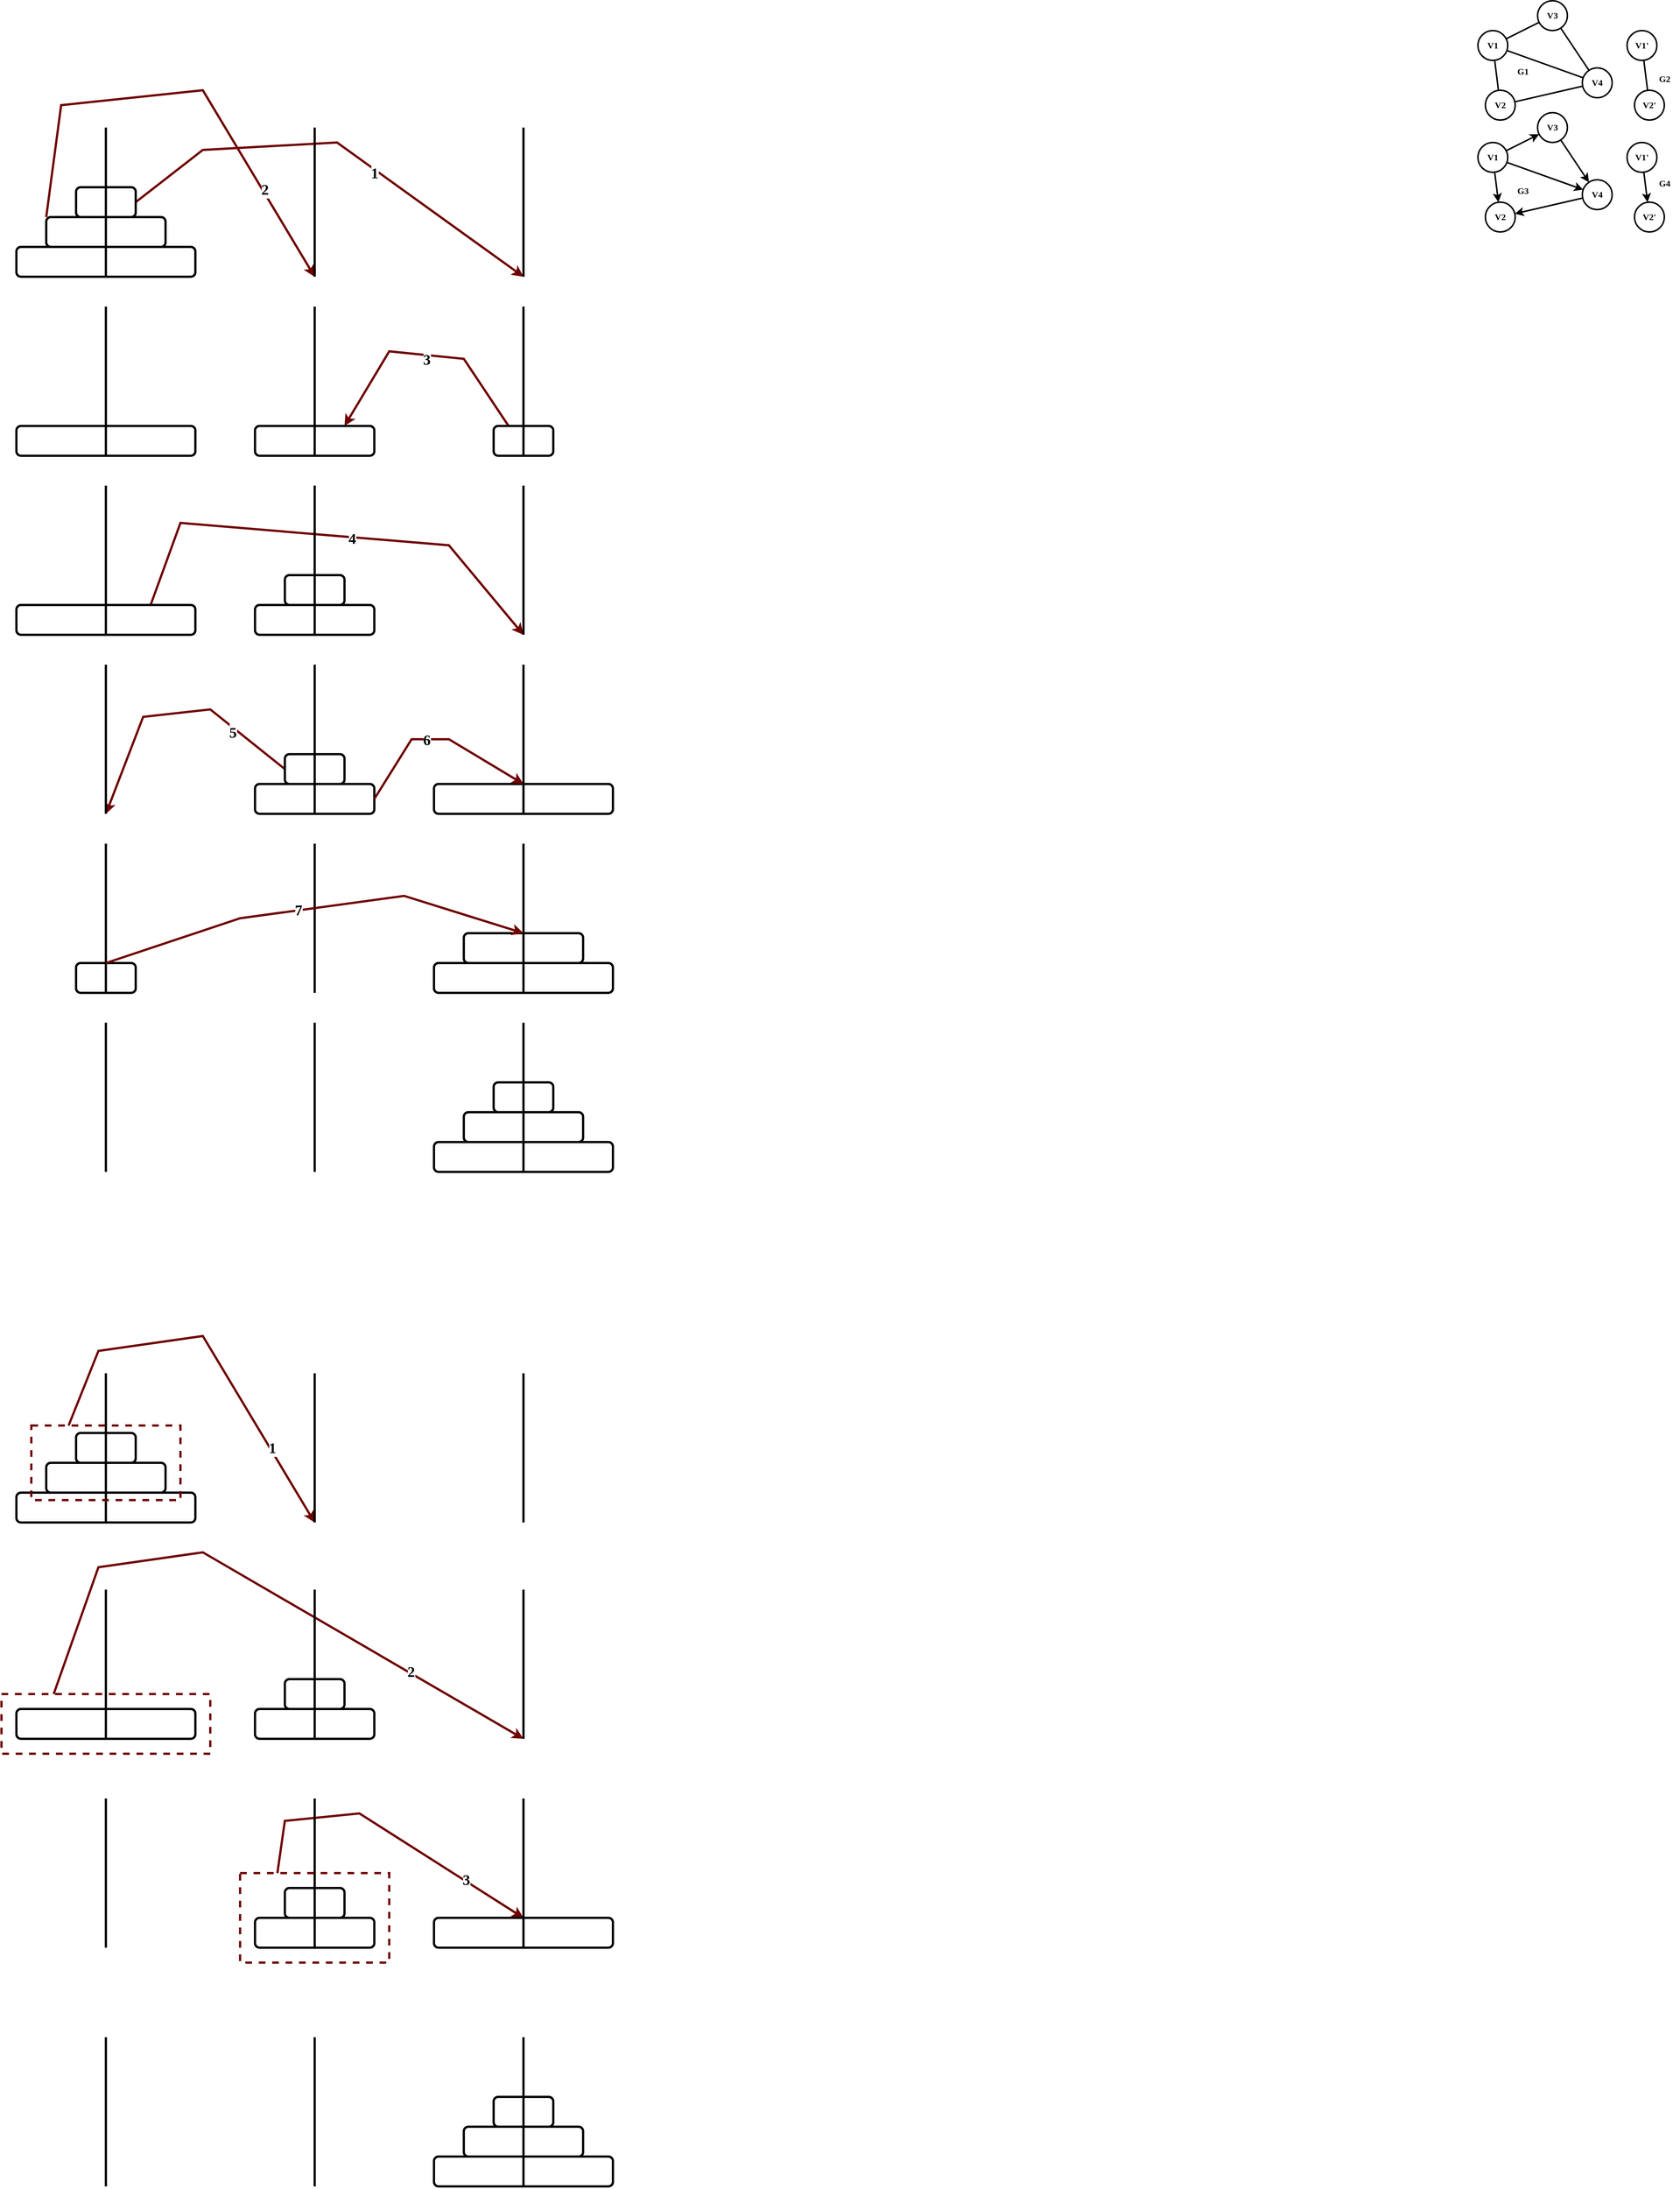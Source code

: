 <mxfile version="22.1.2" type="device">
  <diagram name="第 1 页" id="4qLuklAeGFxvdv6u6yow">
    <mxGraphModel dx="458" dy="319" grid="1" gridSize="10" guides="1" tooltips="1" connect="1" arrows="1" fold="1" page="1" pageScale="1" pageWidth="10000" pageHeight="10000" math="0" shadow="0">
      <root>
        <mxCell id="0" />
        <mxCell id="1" parent="0" />
        <mxCell id="IptE70Cl41YrFZPhkl_w-20" style="rounded=0;orthogonalLoop=1;jettySize=auto;html=1;exitX=1;exitY=0.5;exitDx=0;exitDy=0;strokeWidth=3;fillColor=#a20025;strokeColor=#6F0000;fontStyle=1;fontFamily=Comic Sans MS;" parent="1" source="IptE70Cl41YrFZPhkl_w-2" edge="1">
          <mxGeometry relative="1" as="geometry">
            <mxPoint x="880" y="1440" as="targetPoint" />
            <Array as="points">
              <mxPoint x="450" y="1270" />
              <mxPoint x="630" y="1260" />
            </Array>
          </mxGeometry>
        </mxCell>
        <mxCell id="IptE70Cl41YrFZPhkl_w-22" value="1" style="edgeLabel;html=1;align=center;verticalAlign=middle;resizable=0;points=[];fontStyle=1;fontFamily=Comic Sans MS;fontSize=20;" parent="IptE70Cl41YrFZPhkl_w-20" vertex="1" connectable="0">
          <mxGeometry x="-0.07" y="1" relative="1" as="geometry">
            <mxPoint x="64" y="40" as="offset" />
          </mxGeometry>
        </mxCell>
        <mxCell id="IptE70Cl41YrFZPhkl_w-2" value="" style="rounded=1;whiteSpace=wrap;html=1;strokeWidth=3;fontStyle=1;fontFamily=Comic Sans MS;" parent="1" vertex="1">
          <mxGeometry x="280" y="1320" width="80" height="40" as="geometry" />
        </mxCell>
        <mxCell id="IptE70Cl41YrFZPhkl_w-21" style="rounded=0;orthogonalLoop=1;jettySize=auto;html=1;exitX=0;exitY=0;exitDx=0;exitDy=0;strokeWidth=3;fillColor=#a20025;strokeColor=#6F0000;fontStyle=1;fontFamily=Comic Sans MS;" parent="1" source="IptE70Cl41YrFZPhkl_w-3" edge="1">
          <mxGeometry relative="1" as="geometry">
            <mxPoint x="600" y="1440" as="targetPoint" />
            <Array as="points">
              <mxPoint x="260" y="1210" />
              <mxPoint x="450" y="1190" />
            </Array>
          </mxGeometry>
        </mxCell>
        <mxCell id="IptE70Cl41YrFZPhkl_w-23" value="2" style="edgeLabel;html=1;align=center;verticalAlign=middle;resizable=0;points=[];fontStyle=1;fontFamily=Comic Sans MS;fontSize=20;" parent="IptE70Cl41YrFZPhkl_w-21" vertex="1" connectable="0">
          <mxGeometry x="0.569" y="3" relative="1" as="geometry">
            <mxPoint as="offset" />
          </mxGeometry>
        </mxCell>
        <mxCell id="IptE70Cl41YrFZPhkl_w-3" value="" style="rounded=1;whiteSpace=wrap;html=1;strokeWidth=3;fontStyle=1;fontFamily=Comic Sans MS;" parent="1" vertex="1">
          <mxGeometry x="240" y="1360" width="160" height="40" as="geometry" />
        </mxCell>
        <mxCell id="IptE70Cl41YrFZPhkl_w-4" value="" style="rounded=1;whiteSpace=wrap;html=1;strokeWidth=3;fontStyle=1;fontFamily=Comic Sans MS;" parent="1" vertex="1">
          <mxGeometry x="200" y="1400" width="240" height="40" as="geometry" />
        </mxCell>
        <mxCell id="IptE70Cl41YrFZPhkl_w-5" value="" style="endArrow=none;html=1;rounded=0;strokeWidth=3;fontStyle=1;fontFamily=Comic Sans MS;" parent="1" edge="1">
          <mxGeometry width="50" height="50" relative="1" as="geometry">
            <mxPoint x="320" y="1440" as="sourcePoint" />
            <mxPoint x="320" y="1240" as="targetPoint" />
          </mxGeometry>
        </mxCell>
        <mxCell id="IptE70Cl41YrFZPhkl_w-9" value="" style="endArrow=none;html=1;rounded=0;strokeWidth=3;fontStyle=1;fontFamily=Comic Sans MS;" parent="1" edge="1">
          <mxGeometry width="50" height="50" relative="1" as="geometry">
            <mxPoint x="600" y="1440" as="sourcePoint" />
            <mxPoint x="600" y="1240" as="targetPoint" />
          </mxGeometry>
        </mxCell>
        <mxCell id="IptE70Cl41YrFZPhkl_w-13" value="" style="endArrow=none;html=1;rounded=0;strokeWidth=3;fontStyle=1;fontFamily=Comic Sans MS;" parent="1" edge="1">
          <mxGeometry width="50" height="50" relative="1" as="geometry">
            <mxPoint x="880" y="1440" as="sourcePoint" />
            <mxPoint x="880" y="1240" as="targetPoint" />
          </mxGeometry>
        </mxCell>
        <mxCell id="IptE70Cl41YrFZPhkl_w-24" style="rounded=0;orthogonalLoop=1;jettySize=auto;html=1;strokeWidth=3;fillColor=#a20025;strokeColor=#6F0000;exitX=0.25;exitY=0;exitDx=0;exitDy=0;entryX=0.75;entryY=0;entryDx=0;entryDy=0;fontStyle=1;fontFamily=Comic Sans MS;" parent="1" source="IptE70Cl41YrFZPhkl_w-14" target="IptE70Cl41YrFZPhkl_w-15" edge="1">
          <mxGeometry relative="1" as="geometry">
            <mxPoint x="710" y="1720" as="targetPoint" />
            <mxPoint x="760" y="1640" as="sourcePoint" />
            <Array as="points">
              <mxPoint x="800" y="1550" />
              <mxPoint x="700" y="1540" />
            </Array>
          </mxGeometry>
        </mxCell>
        <mxCell id="IptE70Cl41YrFZPhkl_w-25" value="3" style="edgeLabel;html=1;align=center;verticalAlign=middle;resizable=0;points=[];fontFamily=Comic Sans MS;fontStyle=1;fontSize=20;" parent="IptE70Cl41YrFZPhkl_w-24" vertex="1" connectable="0">
          <mxGeometry x="-0.027" y="5" relative="1" as="geometry">
            <mxPoint as="offset" />
          </mxGeometry>
        </mxCell>
        <mxCell id="IptE70Cl41YrFZPhkl_w-14" value="" style="rounded=1;whiteSpace=wrap;html=1;strokeWidth=3;fontStyle=1;fontFamily=Comic Sans MS;" parent="1" vertex="1">
          <mxGeometry x="840" y="1640" width="80" height="40" as="geometry" />
        </mxCell>
        <mxCell id="IptE70Cl41YrFZPhkl_w-15" value="" style="rounded=1;whiteSpace=wrap;html=1;strokeWidth=3;fontStyle=1;fontFamily=Comic Sans MS;" parent="1" vertex="1">
          <mxGeometry x="520" y="1640" width="160" height="40" as="geometry" />
        </mxCell>
        <mxCell id="IptE70Cl41YrFZPhkl_w-16" value="" style="rounded=1;whiteSpace=wrap;html=1;strokeWidth=3;fontStyle=1;fontFamily=Comic Sans MS;" parent="1" vertex="1">
          <mxGeometry x="200" y="1640" width="240" height="40" as="geometry" />
        </mxCell>
        <mxCell id="IptE70Cl41YrFZPhkl_w-17" value="" style="endArrow=none;html=1;rounded=0;strokeWidth=3;fontStyle=1;fontFamily=Comic Sans MS;" parent="1" edge="1">
          <mxGeometry width="50" height="50" relative="1" as="geometry">
            <mxPoint x="320" y="1680" as="sourcePoint" />
            <mxPoint x="320" y="1480" as="targetPoint" />
          </mxGeometry>
        </mxCell>
        <mxCell id="IptE70Cl41YrFZPhkl_w-18" value="" style="endArrow=none;html=1;rounded=0;strokeWidth=3;fontStyle=1;fontFamily=Comic Sans MS;" parent="1" edge="1">
          <mxGeometry width="50" height="50" relative="1" as="geometry">
            <mxPoint x="600" y="1680" as="sourcePoint" />
            <mxPoint x="600" y="1480" as="targetPoint" />
          </mxGeometry>
        </mxCell>
        <mxCell id="IptE70Cl41YrFZPhkl_w-19" value="" style="endArrow=none;html=1;rounded=0;strokeWidth=3;fontStyle=1;fontFamily=Comic Sans MS;" parent="1" edge="1">
          <mxGeometry width="50" height="50" relative="1" as="geometry">
            <mxPoint x="880" y="1680" as="sourcePoint" />
            <mxPoint x="880" y="1480" as="targetPoint" />
          </mxGeometry>
        </mxCell>
        <mxCell id="IptE70Cl41YrFZPhkl_w-32" style="rounded=0;orthogonalLoop=1;jettySize=auto;html=1;strokeWidth=3;fillColor=#a20025;strokeColor=#6F0000;exitX=0.75;exitY=0;exitDx=0;exitDy=0;fontStyle=1;fontFamily=Comic Sans MS;" parent="1" source="IptE70Cl41YrFZPhkl_w-36" edge="1">
          <mxGeometry relative="1" as="geometry">
            <mxPoint x="880" y="1920" as="targetPoint" />
            <Array as="points">
              <mxPoint x="420" y="1770" />
              <mxPoint x="780" y="1800" />
            </Array>
            <mxPoint x="680" y="1910" as="sourcePoint" />
          </mxGeometry>
        </mxCell>
        <mxCell id="IptE70Cl41YrFZPhkl_w-33" value="4" style="edgeLabel;html=1;align=center;verticalAlign=middle;resizable=0;points=[];fontFamily=Comic Sans MS;fontStyle=1;fontSize=20;" parent="IptE70Cl41YrFZPhkl_w-32" vertex="1" connectable="0">
          <mxGeometry x="-0.027" y="5" relative="1" as="geometry">
            <mxPoint x="39" y="9" as="offset" />
          </mxGeometry>
        </mxCell>
        <mxCell id="IptE70Cl41YrFZPhkl_w-34" value="" style="rounded=1;whiteSpace=wrap;html=1;strokeWidth=3;fontStyle=1;fontFamily=Comic Sans MS;" parent="1" vertex="1">
          <mxGeometry x="560" y="1840" width="80" height="40" as="geometry" />
        </mxCell>
        <mxCell id="IptE70Cl41YrFZPhkl_w-35" value="" style="rounded=1;whiteSpace=wrap;html=1;strokeWidth=3;fontStyle=1;fontFamily=Comic Sans MS;" parent="1" vertex="1">
          <mxGeometry x="520" y="1880" width="160" height="40" as="geometry" />
        </mxCell>
        <mxCell id="IptE70Cl41YrFZPhkl_w-36" value="" style="rounded=1;whiteSpace=wrap;html=1;strokeWidth=3;fontStyle=1;fontFamily=Comic Sans MS;" parent="1" vertex="1">
          <mxGeometry x="200" y="1880" width="240" height="40" as="geometry" />
        </mxCell>
        <mxCell id="IptE70Cl41YrFZPhkl_w-37" value="" style="endArrow=none;html=1;rounded=0;strokeWidth=3;fontStyle=1;fontFamily=Comic Sans MS;" parent="1" edge="1">
          <mxGeometry width="50" height="50" relative="1" as="geometry">
            <mxPoint x="320" y="1920" as="sourcePoint" />
            <mxPoint x="320" y="1720" as="targetPoint" />
          </mxGeometry>
        </mxCell>
        <mxCell id="IptE70Cl41YrFZPhkl_w-38" value="" style="endArrow=none;html=1;rounded=0;strokeWidth=3;fontStyle=1;fontFamily=Comic Sans MS;" parent="1" edge="1">
          <mxGeometry width="50" height="50" relative="1" as="geometry">
            <mxPoint x="600" y="1920" as="sourcePoint" />
            <mxPoint x="600" y="1720" as="targetPoint" />
          </mxGeometry>
        </mxCell>
        <mxCell id="IptE70Cl41YrFZPhkl_w-39" value="" style="endArrow=none;html=1;rounded=0;strokeWidth=3;fontStyle=1;fontFamily=Comic Sans MS;" parent="1" edge="1">
          <mxGeometry width="50" height="50" relative="1" as="geometry">
            <mxPoint x="880" y="1920" as="sourcePoint" />
            <mxPoint x="880" y="1720" as="targetPoint" />
          </mxGeometry>
        </mxCell>
        <mxCell id="IptE70Cl41YrFZPhkl_w-40" style="rounded=0;orthogonalLoop=1;jettySize=auto;html=1;strokeWidth=3;fillColor=#a20025;strokeColor=#6F0000;exitX=0;exitY=0.5;exitDx=0;exitDy=0;fontStyle=1;fontFamily=Comic Sans MS;" parent="1" source="IptE70Cl41YrFZPhkl_w-42" edge="1">
          <mxGeometry relative="1" as="geometry">
            <mxPoint x="320" y="2160" as="targetPoint" />
            <Array as="points">
              <mxPoint x="460" y="2020" />
              <mxPoint x="370" y="2030" />
            </Array>
            <mxPoint x="370" y="2070" as="sourcePoint" />
          </mxGeometry>
        </mxCell>
        <mxCell id="IptE70Cl41YrFZPhkl_w-41" value="5" style="edgeLabel;html=1;align=center;verticalAlign=middle;resizable=0;points=[];fontFamily=Comic Sans MS;fontStyle=1;fontSize=20;" parent="IptE70Cl41YrFZPhkl_w-40" vertex="1" connectable="0">
          <mxGeometry x="-0.027" y="5" relative="1" as="geometry">
            <mxPoint x="75" y="20" as="offset" />
          </mxGeometry>
        </mxCell>
        <mxCell id="IptE70Cl41YrFZPhkl_w-42" value="" style="rounded=1;whiteSpace=wrap;html=1;strokeWidth=3;fontStyle=1;fontFamily=Comic Sans MS;" parent="1" vertex="1">
          <mxGeometry x="560" y="2080" width="80" height="40" as="geometry" />
        </mxCell>
        <mxCell id="IptE70Cl41YrFZPhkl_w-43" value="" style="rounded=1;whiteSpace=wrap;html=1;strokeWidth=3;fontStyle=1;fontFamily=Comic Sans MS;" parent="1" vertex="1">
          <mxGeometry x="520" y="2120" width="160" height="40" as="geometry" />
        </mxCell>
        <mxCell id="IptE70Cl41YrFZPhkl_w-44" value="" style="rounded=1;whiteSpace=wrap;html=1;strokeWidth=3;fontStyle=1;fontFamily=Comic Sans MS;" parent="1" vertex="1">
          <mxGeometry x="760" y="2120" width="240" height="40" as="geometry" />
        </mxCell>
        <mxCell id="IptE70Cl41YrFZPhkl_w-45" value="" style="endArrow=none;html=1;rounded=0;strokeWidth=3;fontStyle=1;fontFamily=Comic Sans MS;" parent="1" edge="1">
          <mxGeometry width="50" height="50" relative="1" as="geometry">
            <mxPoint x="320" y="2160" as="sourcePoint" />
            <mxPoint x="320" y="1960" as="targetPoint" />
          </mxGeometry>
        </mxCell>
        <mxCell id="IptE70Cl41YrFZPhkl_w-46" value="" style="endArrow=none;html=1;rounded=0;strokeWidth=3;fontStyle=1;fontFamily=Comic Sans MS;" parent="1" edge="1">
          <mxGeometry width="50" height="50" relative="1" as="geometry">
            <mxPoint x="600" y="2160" as="sourcePoint" />
            <mxPoint x="600" y="1960" as="targetPoint" />
          </mxGeometry>
        </mxCell>
        <mxCell id="IptE70Cl41YrFZPhkl_w-47" value="" style="endArrow=none;html=1;rounded=0;strokeWidth=3;fontStyle=1;fontFamily=Comic Sans MS;" parent="1" edge="1">
          <mxGeometry width="50" height="50" relative="1" as="geometry">
            <mxPoint x="880" y="2160" as="sourcePoint" />
            <mxPoint x="880" y="1960" as="targetPoint" />
          </mxGeometry>
        </mxCell>
        <mxCell id="IptE70Cl41YrFZPhkl_w-49" style="rounded=0;orthogonalLoop=1;jettySize=auto;html=1;strokeWidth=3;fillColor=#a20025;strokeColor=#6F0000;exitX=1;exitY=0.5;exitDx=0;exitDy=0;fontStyle=1;fontFamily=Comic Sans MS;" parent="1" source="IptE70Cl41YrFZPhkl_w-43" edge="1">
          <mxGeometry relative="1" as="geometry">
            <mxPoint x="880" y="2120" as="targetPoint" />
            <Array as="points">
              <mxPoint x="730" y="2060" />
              <mxPoint x="780" y="2060" />
            </Array>
            <mxPoint x="570" y="2110" as="sourcePoint" />
          </mxGeometry>
        </mxCell>
        <mxCell id="IptE70Cl41YrFZPhkl_w-50" value="6" style="edgeLabel;html=1;align=center;verticalAlign=middle;resizable=0;points=[];fontFamily=Comic Sans MS;fontStyle=1;fontSize=20;" parent="IptE70Cl41YrFZPhkl_w-49" vertex="1" connectable="0">
          <mxGeometry x="-0.027" y="5" relative="1" as="geometry">
            <mxPoint x="-13" y="5" as="offset" />
          </mxGeometry>
        </mxCell>
        <mxCell id="IptE70Cl41YrFZPhkl_w-53" value="" style="rounded=1;whiteSpace=wrap;html=1;strokeWidth=3;fontStyle=1;fontFamily=Comic Sans MS;" parent="1" vertex="1">
          <mxGeometry x="280" y="2360" width="80" height="40" as="geometry" />
        </mxCell>
        <mxCell id="IptE70Cl41YrFZPhkl_w-54" value="" style="rounded=1;whiteSpace=wrap;html=1;strokeWidth=3;fontStyle=1;fontFamily=Comic Sans MS;" parent="1" vertex="1">
          <mxGeometry x="800" y="2320" width="160" height="40" as="geometry" />
        </mxCell>
        <mxCell id="IptE70Cl41YrFZPhkl_w-55" value="" style="rounded=1;whiteSpace=wrap;html=1;strokeWidth=3;fontStyle=1;fontFamily=Comic Sans MS;" parent="1" vertex="1">
          <mxGeometry x="760" y="2360" width="240" height="40" as="geometry" />
        </mxCell>
        <mxCell id="IptE70Cl41YrFZPhkl_w-56" value="" style="endArrow=none;html=1;rounded=0;strokeWidth=3;fontStyle=1;fontFamily=Comic Sans MS;" parent="1" edge="1">
          <mxGeometry width="50" height="50" relative="1" as="geometry">
            <mxPoint x="320" y="2400" as="sourcePoint" />
            <mxPoint x="320" y="2200" as="targetPoint" />
          </mxGeometry>
        </mxCell>
        <mxCell id="IptE70Cl41YrFZPhkl_w-57" value="" style="endArrow=none;html=1;rounded=0;strokeWidth=3;fontStyle=1;fontFamily=Comic Sans MS;" parent="1" edge="1">
          <mxGeometry width="50" height="50" relative="1" as="geometry">
            <mxPoint x="600" y="2400" as="sourcePoint" />
            <mxPoint x="600" y="2200" as="targetPoint" />
          </mxGeometry>
        </mxCell>
        <mxCell id="IptE70Cl41YrFZPhkl_w-58" value="" style="endArrow=none;html=1;rounded=0;strokeWidth=3;fontStyle=1;fontFamily=Comic Sans MS;" parent="1" edge="1">
          <mxGeometry width="50" height="50" relative="1" as="geometry">
            <mxPoint x="880" y="2400" as="sourcePoint" />
            <mxPoint x="880" y="2200" as="targetPoint" />
          </mxGeometry>
        </mxCell>
        <mxCell id="IptE70Cl41YrFZPhkl_w-59" style="rounded=0;orthogonalLoop=1;jettySize=auto;html=1;strokeWidth=3;fillColor=#a20025;strokeColor=#6F0000;entryX=0.5;entryY=0;entryDx=0;entryDy=0;fontStyle=1;fontFamily=Comic Sans MS;" parent="1" target="IptE70Cl41YrFZPhkl_w-54" edge="1">
          <mxGeometry relative="1" as="geometry">
            <mxPoint x="670" y="2370" as="targetPoint" />
            <Array as="points">
              <mxPoint x="500" y="2300" />
              <mxPoint x="720" y="2270" />
            </Array>
            <mxPoint x="320" y="2360" as="sourcePoint" />
          </mxGeometry>
        </mxCell>
        <mxCell id="IptE70Cl41YrFZPhkl_w-60" value="7" style="edgeLabel;html=1;align=center;verticalAlign=middle;resizable=0;points=[];fontFamily=Comic Sans MS;fontStyle=1;fontSize=20;" parent="IptE70Cl41YrFZPhkl_w-59" vertex="1" connectable="0">
          <mxGeometry x="-0.027" y="5" relative="1" as="geometry">
            <mxPoint x="-13" y="5" as="offset" />
          </mxGeometry>
        </mxCell>
        <mxCell id="IptE70Cl41YrFZPhkl_w-61" value="" style="rounded=1;whiteSpace=wrap;html=1;strokeWidth=3;fontStyle=1;fontFamily=Comic Sans MS;" parent="1" vertex="1">
          <mxGeometry x="840" y="2520" width="80" height="40" as="geometry" />
        </mxCell>
        <mxCell id="IptE70Cl41YrFZPhkl_w-62" value="" style="rounded=1;whiteSpace=wrap;html=1;strokeWidth=3;fontStyle=1;fontFamily=Comic Sans MS;" parent="1" vertex="1">
          <mxGeometry x="800" y="2560" width="160" height="40" as="geometry" />
        </mxCell>
        <mxCell id="IptE70Cl41YrFZPhkl_w-63" value="" style="rounded=1;whiteSpace=wrap;html=1;strokeWidth=3;fontStyle=1;fontFamily=Comic Sans MS;" parent="1" vertex="1">
          <mxGeometry x="760" y="2600" width="240" height="40" as="geometry" />
        </mxCell>
        <mxCell id="IptE70Cl41YrFZPhkl_w-64" value="" style="endArrow=none;html=1;rounded=0;strokeWidth=3;fontStyle=1;fontFamily=Comic Sans MS;" parent="1" edge="1">
          <mxGeometry width="50" height="50" relative="1" as="geometry">
            <mxPoint x="320" y="2640" as="sourcePoint" />
            <mxPoint x="320" y="2440" as="targetPoint" />
          </mxGeometry>
        </mxCell>
        <mxCell id="IptE70Cl41YrFZPhkl_w-65" value="" style="endArrow=none;html=1;rounded=0;strokeWidth=3;fontStyle=1;fontFamily=Comic Sans MS;" parent="1" edge="1">
          <mxGeometry width="50" height="50" relative="1" as="geometry">
            <mxPoint x="600" y="2640" as="sourcePoint" />
            <mxPoint x="600" y="2440" as="targetPoint" />
          </mxGeometry>
        </mxCell>
        <mxCell id="IptE70Cl41YrFZPhkl_w-66" value="" style="endArrow=none;html=1;rounded=0;strokeWidth=3;fontStyle=1;fontFamily=Comic Sans MS;" parent="1" edge="1">
          <mxGeometry width="50" height="50" relative="1" as="geometry">
            <mxPoint x="880" y="2640" as="sourcePoint" />
            <mxPoint x="880" y="2440" as="targetPoint" />
          </mxGeometry>
        </mxCell>
        <mxCell id="IptE70Cl41YrFZPhkl_w-71" value="" style="rounded=1;whiteSpace=wrap;html=1;strokeWidth=3;fontStyle=1;fontFamily=Comic Sans MS;" parent="1" vertex="1">
          <mxGeometry x="280" y="2990" width="80" height="40" as="geometry" />
        </mxCell>
        <mxCell id="IptE70Cl41YrFZPhkl_w-72" style="rounded=0;orthogonalLoop=1;jettySize=auto;html=1;exitX=0.25;exitY=0;exitDx=0;exitDy=0;strokeWidth=3;fillColor=#a20025;strokeColor=#6F0000;fontStyle=1;fontFamily=Comic Sans MS;" parent="1" source="IptE70Cl41YrFZPhkl_w-79" edge="1">
          <mxGeometry relative="1" as="geometry">
            <mxPoint x="600" y="3110" as="targetPoint" />
            <Array as="points">
              <mxPoint x="310" y="2880" />
              <mxPoint x="450" y="2860" />
            </Array>
          </mxGeometry>
        </mxCell>
        <mxCell id="IptE70Cl41YrFZPhkl_w-73" value="1" style="edgeLabel;html=1;align=center;verticalAlign=middle;resizable=0;points=[];fontStyle=1;fontFamily=Comic Sans MS;fontSize=20;" parent="IptE70Cl41YrFZPhkl_w-72" vertex="1" connectable="0">
          <mxGeometry x="0.569" y="3" relative="1" as="geometry">
            <mxPoint as="offset" />
          </mxGeometry>
        </mxCell>
        <mxCell id="IptE70Cl41YrFZPhkl_w-74" value="" style="rounded=1;whiteSpace=wrap;html=1;strokeWidth=3;fontStyle=1;fontFamily=Comic Sans MS;" parent="1" vertex="1">
          <mxGeometry x="240" y="3030" width="160" height="40" as="geometry" />
        </mxCell>
        <mxCell id="IptE70Cl41YrFZPhkl_w-75" value="" style="rounded=1;whiteSpace=wrap;html=1;strokeWidth=3;fontStyle=1;fontFamily=Comic Sans MS;" parent="1" vertex="1">
          <mxGeometry x="200" y="3070" width="240" height="40" as="geometry" />
        </mxCell>
        <mxCell id="IptE70Cl41YrFZPhkl_w-76" value="" style="endArrow=none;html=1;rounded=0;strokeWidth=3;fontStyle=1;fontFamily=Comic Sans MS;" parent="1" edge="1">
          <mxGeometry width="50" height="50" relative="1" as="geometry">
            <mxPoint x="320" y="3110" as="sourcePoint" />
            <mxPoint x="320" y="2910" as="targetPoint" />
          </mxGeometry>
        </mxCell>
        <mxCell id="IptE70Cl41YrFZPhkl_w-77" value="" style="endArrow=none;html=1;rounded=0;strokeWidth=3;fontStyle=1;fontFamily=Comic Sans MS;" parent="1" edge="1">
          <mxGeometry width="50" height="50" relative="1" as="geometry">
            <mxPoint x="600" y="3110" as="sourcePoint" />
            <mxPoint x="600" y="2910" as="targetPoint" />
          </mxGeometry>
        </mxCell>
        <mxCell id="IptE70Cl41YrFZPhkl_w-78" value="" style="endArrow=none;html=1;rounded=0;strokeWidth=3;fontStyle=1;fontFamily=Comic Sans MS;" parent="1" edge="1">
          <mxGeometry width="50" height="50" relative="1" as="geometry">
            <mxPoint x="880" y="3110" as="sourcePoint" />
            <mxPoint x="880" y="2910" as="targetPoint" />
          </mxGeometry>
        </mxCell>
        <mxCell id="IptE70Cl41YrFZPhkl_w-79" value="" style="whiteSpace=wrap;html=1;fillColor=none;strokeWidth=3;fontColor=#ffffff;strokeColor=#6F0000;dashed=1;fontStyle=1;fontFamily=Comic Sans MS;" parent="1" vertex="1">
          <mxGeometry x="220" y="2980" width="200" height="100" as="geometry" />
        </mxCell>
        <mxCell id="IptE70Cl41YrFZPhkl_w-80" value="" style="rounded=1;whiteSpace=wrap;html=1;strokeWidth=3;fontStyle=1;fontFamily=Comic Sans MS;" parent="1" vertex="1">
          <mxGeometry x="560" y="3320" width="80" height="40" as="geometry" />
        </mxCell>
        <mxCell id="IptE70Cl41YrFZPhkl_w-81" style="rounded=0;orthogonalLoop=1;jettySize=auto;html=1;exitX=0.25;exitY=0;exitDx=0;exitDy=0;strokeWidth=3;fillColor=#a20025;strokeColor=#6F0000;fontStyle=1;fontFamily=Comic Sans MS;" parent="1" source="IptE70Cl41YrFZPhkl_w-88" edge="1">
          <mxGeometry relative="1" as="geometry">
            <mxPoint x="880" y="3400" as="targetPoint" />
            <Array as="points">
              <mxPoint x="310" y="3170" />
              <mxPoint x="450" y="3150" />
            </Array>
          </mxGeometry>
        </mxCell>
        <mxCell id="IptE70Cl41YrFZPhkl_w-82" value="2" style="edgeLabel;html=1;align=center;verticalAlign=middle;resizable=0;points=[];fontStyle=1;fontFamily=Comic Sans MS;fontSize=20;" parent="IptE70Cl41YrFZPhkl_w-81" vertex="1" connectable="0">
          <mxGeometry x="0.569" y="3" relative="1" as="geometry">
            <mxPoint as="offset" />
          </mxGeometry>
        </mxCell>
        <mxCell id="IptE70Cl41YrFZPhkl_w-83" value="" style="rounded=1;whiteSpace=wrap;html=1;strokeWidth=3;fontStyle=1;fontFamily=Comic Sans MS;" parent="1" vertex="1">
          <mxGeometry x="520" y="3360" width="160" height="40" as="geometry" />
        </mxCell>
        <mxCell id="IptE70Cl41YrFZPhkl_w-84" value="" style="rounded=1;whiteSpace=wrap;html=1;strokeWidth=3;fontStyle=1;fontFamily=Comic Sans MS;" parent="1" vertex="1">
          <mxGeometry x="200" y="3360" width="240" height="40" as="geometry" />
        </mxCell>
        <mxCell id="IptE70Cl41YrFZPhkl_w-85" value="" style="endArrow=none;html=1;rounded=0;strokeWidth=3;fontStyle=1;fontFamily=Comic Sans MS;" parent="1" edge="1">
          <mxGeometry width="50" height="50" relative="1" as="geometry">
            <mxPoint x="320" y="3400" as="sourcePoint" />
            <mxPoint x="320" y="3200" as="targetPoint" />
          </mxGeometry>
        </mxCell>
        <mxCell id="IptE70Cl41YrFZPhkl_w-86" value="" style="endArrow=none;html=1;rounded=0;strokeWidth=3;fontStyle=1;fontFamily=Comic Sans MS;" parent="1" edge="1">
          <mxGeometry width="50" height="50" relative="1" as="geometry">
            <mxPoint x="600" y="3400" as="sourcePoint" />
            <mxPoint x="600" y="3200" as="targetPoint" />
          </mxGeometry>
        </mxCell>
        <mxCell id="IptE70Cl41YrFZPhkl_w-87" value="" style="endArrow=none;html=1;rounded=0;strokeWidth=3;fontStyle=1;fontFamily=Comic Sans MS;" parent="1" edge="1">
          <mxGeometry width="50" height="50" relative="1" as="geometry">
            <mxPoint x="880" y="3400" as="sourcePoint" />
            <mxPoint x="880" y="3200" as="targetPoint" />
          </mxGeometry>
        </mxCell>
        <mxCell id="IptE70Cl41YrFZPhkl_w-88" value="" style="whiteSpace=wrap;html=1;fillColor=none;strokeWidth=3;fontColor=#ffffff;strokeColor=#6F0000;dashed=1;fontStyle=1;fontFamily=Comic Sans MS;" parent="1" vertex="1">
          <mxGeometry x="180" y="3340" width="280" height="80" as="geometry" />
        </mxCell>
        <mxCell id="IptE70Cl41YrFZPhkl_w-98" value="" style="rounded=1;whiteSpace=wrap;html=1;strokeWidth=3;fontStyle=1;fontFamily=Comic Sans MS;" parent="1" vertex="1">
          <mxGeometry x="560" y="3600" width="80" height="40" as="geometry" />
        </mxCell>
        <mxCell id="IptE70Cl41YrFZPhkl_w-99" style="rounded=0;orthogonalLoop=1;jettySize=auto;html=1;exitX=0.25;exitY=0;exitDx=0;exitDy=0;strokeWidth=3;fillColor=#a20025;strokeColor=#6F0000;fontStyle=1;fontFamily=Comic Sans MS;" parent="1" source="IptE70Cl41YrFZPhkl_w-106" edge="1">
          <mxGeometry relative="1" as="geometry">
            <mxPoint x="880" y="3640" as="targetPoint" />
            <Array as="points">
              <mxPoint x="560" y="3510" />
              <mxPoint x="660" y="3500" />
            </Array>
          </mxGeometry>
        </mxCell>
        <mxCell id="IptE70Cl41YrFZPhkl_w-100" value="3" style="edgeLabel;html=1;align=center;verticalAlign=middle;resizable=0;points=[];fontStyle=1;fontFamily=Comic Sans MS;fontSize=20;" parent="IptE70Cl41YrFZPhkl_w-99" vertex="1" connectable="0">
          <mxGeometry x="0.569" y="3" relative="1" as="geometry">
            <mxPoint as="offset" />
          </mxGeometry>
        </mxCell>
        <mxCell id="IptE70Cl41YrFZPhkl_w-101" value="" style="rounded=1;whiteSpace=wrap;html=1;strokeWidth=3;fontStyle=1;fontFamily=Comic Sans MS;" parent="1" vertex="1">
          <mxGeometry x="520" y="3640" width="160" height="40" as="geometry" />
        </mxCell>
        <mxCell id="IptE70Cl41YrFZPhkl_w-102" value="" style="rounded=1;whiteSpace=wrap;html=1;strokeWidth=3;fontStyle=1;fontFamily=Comic Sans MS;" parent="1" vertex="1">
          <mxGeometry x="760" y="3640" width="240" height="40" as="geometry" />
        </mxCell>
        <mxCell id="IptE70Cl41YrFZPhkl_w-103" value="" style="endArrow=none;html=1;rounded=0;strokeWidth=3;fontStyle=1;fontFamily=Comic Sans MS;" parent="1" edge="1">
          <mxGeometry width="50" height="50" relative="1" as="geometry">
            <mxPoint x="320" y="3680" as="sourcePoint" />
            <mxPoint x="320" y="3480" as="targetPoint" />
          </mxGeometry>
        </mxCell>
        <mxCell id="IptE70Cl41YrFZPhkl_w-104" value="" style="endArrow=none;html=1;rounded=0;strokeWidth=3;fontStyle=1;fontFamily=Comic Sans MS;" parent="1" edge="1">
          <mxGeometry width="50" height="50" relative="1" as="geometry">
            <mxPoint x="600" y="3680" as="sourcePoint" />
            <mxPoint x="600" y="3480" as="targetPoint" />
          </mxGeometry>
        </mxCell>
        <mxCell id="IptE70Cl41YrFZPhkl_w-105" value="" style="endArrow=none;html=1;rounded=0;strokeWidth=3;fontStyle=1;fontFamily=Comic Sans MS;" parent="1" edge="1">
          <mxGeometry width="50" height="50" relative="1" as="geometry">
            <mxPoint x="880" y="3680" as="sourcePoint" />
            <mxPoint x="880" y="3480" as="targetPoint" />
          </mxGeometry>
        </mxCell>
        <mxCell id="IptE70Cl41YrFZPhkl_w-106" value="" style="whiteSpace=wrap;html=1;fillColor=none;strokeWidth=3;fontColor=#ffffff;strokeColor=#6F0000;dashed=1;fontStyle=1;fontFamily=Comic Sans MS;" parent="1" vertex="1">
          <mxGeometry x="500" y="3580" width="200" height="120" as="geometry" />
        </mxCell>
        <mxCell id="IptE70Cl41YrFZPhkl_w-107" value="" style="rounded=1;whiteSpace=wrap;html=1;strokeWidth=3;fontStyle=1;fontFamily=Comic Sans MS;" parent="1" vertex="1">
          <mxGeometry x="840" y="3880" width="80" height="40" as="geometry" />
        </mxCell>
        <mxCell id="IptE70Cl41YrFZPhkl_w-110" value="" style="rounded=1;whiteSpace=wrap;html=1;strokeWidth=3;fontStyle=1;fontFamily=Comic Sans MS;" parent="1" vertex="1">
          <mxGeometry x="800" y="3920" width="160" height="40" as="geometry" />
        </mxCell>
        <mxCell id="IptE70Cl41YrFZPhkl_w-111" value="" style="rounded=1;whiteSpace=wrap;html=1;strokeWidth=3;fontStyle=1;fontFamily=Comic Sans MS;" parent="1" vertex="1">
          <mxGeometry x="760" y="3960" width="240" height="40" as="geometry" />
        </mxCell>
        <mxCell id="IptE70Cl41YrFZPhkl_w-112" value="" style="endArrow=none;html=1;rounded=0;strokeWidth=3;fontStyle=1;fontFamily=Comic Sans MS;" parent="1" edge="1">
          <mxGeometry width="50" height="50" relative="1" as="geometry">
            <mxPoint x="320" y="4000" as="sourcePoint" />
            <mxPoint x="320" y="3800" as="targetPoint" />
          </mxGeometry>
        </mxCell>
        <mxCell id="IptE70Cl41YrFZPhkl_w-113" value="" style="endArrow=none;html=1;rounded=0;strokeWidth=3;fontStyle=1;fontFamily=Comic Sans MS;" parent="1" edge="1">
          <mxGeometry width="50" height="50" relative="1" as="geometry">
            <mxPoint x="600" y="4000" as="sourcePoint" />
            <mxPoint x="600" y="3800" as="targetPoint" />
          </mxGeometry>
        </mxCell>
        <mxCell id="IptE70Cl41YrFZPhkl_w-114" value="" style="endArrow=none;html=1;rounded=0;strokeWidth=3;fontStyle=1;fontFamily=Comic Sans MS;" parent="1" edge="1">
          <mxGeometry width="50" height="50" relative="1" as="geometry">
            <mxPoint x="880" y="4000" as="sourcePoint" />
            <mxPoint x="880" y="3800" as="targetPoint" />
          </mxGeometry>
        </mxCell>
        <mxCell id="jYRdBvo0VxYVKVbWoMzO-5" style="rounded=0;orthogonalLoop=1;jettySize=auto;html=1;fontStyle=1;strokeWidth=2;fontFamily=Comic Sans MS;" edge="1" parent="1" source="jYRdBvo0VxYVKVbWoMzO-1" target="jYRdBvo0VxYVKVbWoMzO-2">
          <mxGeometry relative="1" as="geometry" />
        </mxCell>
        <mxCell id="jYRdBvo0VxYVKVbWoMzO-6" style="rounded=0;orthogonalLoop=1;jettySize=auto;html=1;fontStyle=1;strokeWidth=2;fontFamily=Comic Sans MS;" edge="1" parent="1" source="jYRdBvo0VxYVKVbWoMzO-1" target="jYRdBvo0VxYVKVbWoMzO-4">
          <mxGeometry relative="1" as="geometry" />
        </mxCell>
        <mxCell id="jYRdBvo0VxYVKVbWoMzO-10" style="rounded=0;orthogonalLoop=1;jettySize=auto;html=1;fontStyle=1;strokeWidth=2;fontFamily=Comic Sans MS;" edge="1" parent="1" source="jYRdBvo0VxYVKVbWoMzO-1" target="jYRdBvo0VxYVKVbWoMzO-3">
          <mxGeometry relative="1" as="geometry" />
        </mxCell>
        <mxCell id="jYRdBvo0VxYVKVbWoMzO-1" value="V1" style="ellipse;whiteSpace=wrap;html=1;aspect=fixed;fontStyle=1;strokeWidth=2;fontFamily=Comic Sans MS;" vertex="1" parent="1">
          <mxGeometry x="2160" y="1260" width="40" height="40" as="geometry" />
        </mxCell>
        <mxCell id="jYRdBvo0VxYVKVbWoMzO-2" value="V2" style="ellipse;whiteSpace=wrap;html=1;aspect=fixed;fontStyle=1;strokeWidth=2;fontFamily=Comic Sans MS;" vertex="1" parent="1">
          <mxGeometry x="2170" y="1340" width="40" height="40" as="geometry" />
        </mxCell>
        <mxCell id="jYRdBvo0VxYVKVbWoMzO-9" style="rounded=0;orthogonalLoop=1;jettySize=auto;html=1;fontStyle=1;strokeWidth=2;fontFamily=Comic Sans MS;" edge="1" parent="1" source="jYRdBvo0VxYVKVbWoMzO-3" target="jYRdBvo0VxYVKVbWoMzO-2">
          <mxGeometry relative="1" as="geometry" />
        </mxCell>
        <mxCell id="jYRdBvo0VxYVKVbWoMzO-3" value="V4" style="ellipse;whiteSpace=wrap;html=1;aspect=fixed;fontStyle=1;strokeWidth=2;fontFamily=Comic Sans MS;" vertex="1" parent="1">
          <mxGeometry x="2300" y="1310" width="40" height="40" as="geometry" />
        </mxCell>
        <mxCell id="jYRdBvo0VxYVKVbWoMzO-4" value="V3" style="ellipse;whiteSpace=wrap;html=1;aspect=fixed;fontStyle=1;strokeWidth=2;fontFamily=Comic Sans MS;" vertex="1" parent="1">
          <mxGeometry x="2240" y="1220" width="40" height="40" as="geometry" />
        </mxCell>
        <mxCell id="jYRdBvo0VxYVKVbWoMzO-8" style="rounded=0;orthogonalLoop=1;jettySize=auto;html=1;fontStyle=1;strokeWidth=2;fontFamily=Comic Sans MS;" edge="1" parent="1" source="jYRdBvo0VxYVKVbWoMzO-4" target="jYRdBvo0VxYVKVbWoMzO-3">
          <mxGeometry relative="1" as="geometry" />
        </mxCell>
        <mxCell id="jYRdBvo0VxYVKVbWoMzO-13" style="rounded=0;orthogonalLoop=1;jettySize=auto;html=1;strokeWidth=2;" edge="1" parent="1" source="jYRdBvo0VxYVKVbWoMzO-11" target="jYRdBvo0VxYVKVbWoMzO-12">
          <mxGeometry relative="1" as="geometry" />
        </mxCell>
        <mxCell id="jYRdBvo0VxYVKVbWoMzO-11" value="V1&#39;" style="ellipse;whiteSpace=wrap;html=1;aspect=fixed;fontStyle=1;strokeWidth=2;fontFamily=Comic Sans MS;" vertex="1" parent="1">
          <mxGeometry x="2360" y="1260" width="40" height="40" as="geometry" />
        </mxCell>
        <mxCell id="jYRdBvo0VxYVKVbWoMzO-12" value="V2&#39;" style="ellipse;whiteSpace=wrap;html=1;aspect=fixed;fontStyle=1;strokeWidth=2;fontFamily=Comic Sans MS;" vertex="1" parent="1">
          <mxGeometry x="2370" y="1340" width="40" height="40" as="geometry" />
        </mxCell>
        <mxCell id="jYRdBvo0VxYVKVbWoMzO-14" style="rounded=0;orthogonalLoop=1;jettySize=auto;html=1;fontStyle=1;strokeWidth=2;fontFamily=Comic Sans MS;endArrow=none;endFill=0;" edge="1" parent="1" source="jYRdBvo0VxYVKVbWoMzO-17" target="jYRdBvo0VxYVKVbWoMzO-18">
          <mxGeometry relative="1" as="geometry" />
        </mxCell>
        <mxCell id="jYRdBvo0VxYVKVbWoMzO-15" style="rounded=0;orthogonalLoop=1;jettySize=auto;html=1;fontStyle=1;strokeWidth=2;fontFamily=Comic Sans MS;endArrow=none;endFill=0;" edge="1" parent="1" source="jYRdBvo0VxYVKVbWoMzO-17" target="jYRdBvo0VxYVKVbWoMzO-21">
          <mxGeometry relative="1" as="geometry" />
        </mxCell>
        <mxCell id="jYRdBvo0VxYVKVbWoMzO-16" style="rounded=0;orthogonalLoop=1;jettySize=auto;html=1;fontStyle=1;strokeWidth=2;fontFamily=Comic Sans MS;endArrow=none;endFill=0;" edge="1" parent="1" source="jYRdBvo0VxYVKVbWoMzO-17" target="jYRdBvo0VxYVKVbWoMzO-20">
          <mxGeometry relative="1" as="geometry" />
        </mxCell>
        <mxCell id="jYRdBvo0VxYVKVbWoMzO-17" value="V1" style="ellipse;whiteSpace=wrap;html=1;aspect=fixed;fontStyle=1;strokeWidth=2;fontFamily=Comic Sans MS;" vertex="1" parent="1">
          <mxGeometry x="2160" y="1110" width="40" height="40" as="geometry" />
        </mxCell>
        <mxCell id="jYRdBvo0VxYVKVbWoMzO-18" value="V2" style="ellipse;whiteSpace=wrap;html=1;aspect=fixed;fontStyle=1;strokeWidth=2;fontFamily=Comic Sans MS;" vertex="1" parent="1">
          <mxGeometry x="2170" y="1190" width="40" height="40" as="geometry" />
        </mxCell>
        <mxCell id="jYRdBvo0VxYVKVbWoMzO-19" style="rounded=0;orthogonalLoop=1;jettySize=auto;html=1;fontStyle=1;strokeWidth=2;fontFamily=Comic Sans MS;endArrow=none;endFill=0;" edge="1" parent="1" source="jYRdBvo0VxYVKVbWoMzO-20" target="jYRdBvo0VxYVKVbWoMzO-18">
          <mxGeometry relative="1" as="geometry" />
        </mxCell>
        <mxCell id="jYRdBvo0VxYVKVbWoMzO-20" value="V4" style="ellipse;whiteSpace=wrap;html=1;aspect=fixed;fontStyle=1;strokeWidth=2;fontFamily=Comic Sans MS;" vertex="1" parent="1">
          <mxGeometry x="2300" y="1160" width="40" height="40" as="geometry" />
        </mxCell>
        <mxCell id="jYRdBvo0VxYVKVbWoMzO-21" value="V3" style="ellipse;whiteSpace=wrap;html=1;aspect=fixed;fontStyle=1;strokeWidth=2;fontFamily=Comic Sans MS;" vertex="1" parent="1">
          <mxGeometry x="2240" y="1070" width="40" height="40" as="geometry" />
        </mxCell>
        <mxCell id="jYRdBvo0VxYVKVbWoMzO-22" style="rounded=0;orthogonalLoop=1;jettySize=auto;html=1;fontStyle=1;strokeWidth=2;fontFamily=Comic Sans MS;endArrow=none;endFill=0;" edge="1" parent="1" source="jYRdBvo0VxYVKVbWoMzO-21" target="jYRdBvo0VxYVKVbWoMzO-20">
          <mxGeometry relative="1" as="geometry" />
        </mxCell>
        <mxCell id="jYRdBvo0VxYVKVbWoMzO-23" style="rounded=0;orthogonalLoop=1;jettySize=auto;html=1;strokeWidth=2;endArrow=none;endFill=0;" edge="1" parent="1" source="jYRdBvo0VxYVKVbWoMzO-24" target="jYRdBvo0VxYVKVbWoMzO-25">
          <mxGeometry relative="1" as="geometry" />
        </mxCell>
        <mxCell id="jYRdBvo0VxYVKVbWoMzO-24" value="V1&#39;" style="ellipse;whiteSpace=wrap;html=1;aspect=fixed;fontStyle=1;strokeWidth=2;fontFamily=Comic Sans MS;" vertex="1" parent="1">
          <mxGeometry x="2360" y="1110" width="40" height="40" as="geometry" />
        </mxCell>
        <mxCell id="jYRdBvo0VxYVKVbWoMzO-25" value="V2&#39;" style="ellipse;whiteSpace=wrap;html=1;aspect=fixed;fontStyle=1;strokeWidth=2;fontFamily=Comic Sans MS;" vertex="1" parent="1">
          <mxGeometry x="2370" y="1190" width="40" height="40" as="geometry" />
        </mxCell>
        <mxCell id="jYRdBvo0VxYVKVbWoMzO-26" value="G1" style="text;html=1;align=center;verticalAlign=middle;resizable=0;points=[];autosize=1;strokeColor=none;fillColor=none;fontFamily=Comic Sans MS;fontStyle=1" vertex="1" parent="1">
          <mxGeometry x="2200" y="1150" width="40" height="30" as="geometry" />
        </mxCell>
        <mxCell id="jYRdBvo0VxYVKVbWoMzO-27" value="G2" style="text;html=1;align=center;verticalAlign=middle;resizable=0;points=[];autosize=1;strokeColor=none;fillColor=none;fontFamily=Comic Sans MS;fontStyle=1" vertex="1" parent="1">
          <mxGeometry x="2390" y="1160" width="40" height="30" as="geometry" />
        </mxCell>
        <mxCell id="jYRdBvo0VxYVKVbWoMzO-28" value="G3" style="text;html=1;align=center;verticalAlign=middle;resizable=0;points=[];autosize=1;strokeColor=none;fillColor=none;fontFamily=Comic Sans MS;fontStyle=1" vertex="1" parent="1">
          <mxGeometry x="2200" y="1310" width="40" height="30" as="geometry" />
        </mxCell>
        <mxCell id="jYRdBvo0VxYVKVbWoMzO-29" value="G4" style="text;html=1;align=center;verticalAlign=middle;resizable=0;points=[];autosize=1;strokeColor=none;fillColor=none;fontFamily=Comic Sans MS;fontStyle=1" vertex="1" parent="1">
          <mxGeometry x="2390" y="1300" width="40" height="30" as="geometry" />
        </mxCell>
      </root>
    </mxGraphModel>
  </diagram>
</mxfile>
